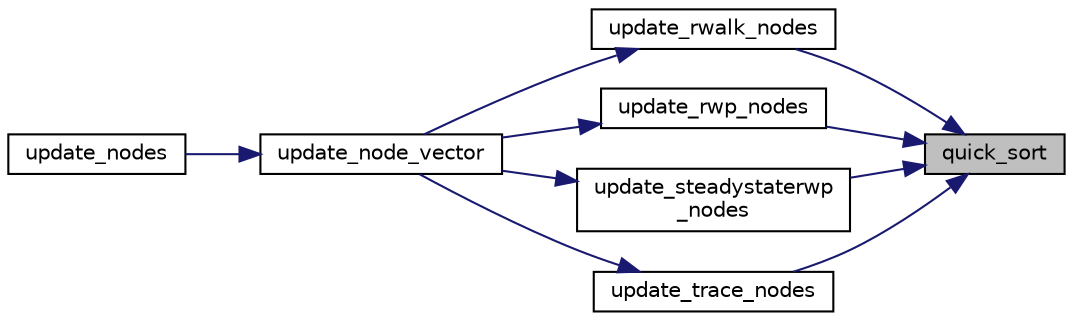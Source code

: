 digraph "quick_sort"
{
 // LATEX_PDF_SIZE
  edge [fontname="Helvetica",fontsize="10",labelfontname="Helvetica",labelfontsize="10"];
  node [fontname="Helvetica",fontsize="10",shape=record];
  rankdir="RL";
  Node1 [label="quick_sort",height=0.2,width=0.4,color="black", fillcolor="grey75", style="filled", fontcolor="black",tooltip=" "];
  Node1 -> Node2 [dir="back",color="midnightblue",fontsize="10",style="solid",fontname="Helvetica"];
  Node2 [label="update_rwalk_nodes",height=0.2,width=0.4,color="black", fillcolor="white", style="filled",URL="$rwalk_8h.html#a155225b7c75bd40d6fa37136bb0b58c2",tooltip="Update the positions of the nodes. After comparing the current time to the first job_time,..."];
  Node2 -> Node3 [dir="back",color="midnightblue",fontsize="10",style="solid",fontname="Helvetica"];
  Node3 [label="update_node_vector",height=0.2,width=0.4,color="black", fillcolor="white", style="filled",URL="$omg_8c.html#af1eb82f7c88405592c1dfe8cadacbd86",tooltip="According to the mobility type, call the corresponding update function."];
  Node3 -> Node4 [dir="back",color="midnightblue",fontsize="10",style="solid",fontname="Helvetica"];
  Node4 [label="update_nodes",height=0.2,width=0.4,color="black", fillcolor="white", style="filled",URL="$omg_8h.html#ade4b5666fb98a0096c693f1f956488e0",tooltip="Update the positions of all the nodes, i.e all the non empty Node_Vectors. It calls update_node_vecto..."];
  Node1 -> Node5 [dir="back",color="midnightblue",fontsize="10",style="solid",fontname="Helvetica"];
  Node5 [label="update_rwp_nodes",height=0.2,width=0.4,color="black", fillcolor="white", style="filled",URL="$rwp_8h.html#a9a88cca3849e4c32628dfd5f753071de",tooltip="Update the positions of the nodes. After comparing the current time to the first job_time,..."];
  Node5 -> Node3 [dir="back",color="midnightblue",fontsize="10",style="solid",fontname="Helvetica"];
  Node1 -> Node6 [dir="back",color="midnightblue",fontsize="10",style="solid",fontname="Helvetica"];
  Node6 [label="update_steadystaterwp\l_nodes",height=0.2,width=0.4,color="black", fillcolor="white", style="filled",URL="$steadystaterwp_8h.html#adb40aceada2e822cc11e678a89965b25",tooltip=" "];
  Node6 -> Node3 [dir="back",color="midnightblue",fontsize="10",style="solid",fontname="Helvetica"];
  Node1 -> Node7 [dir="back",color="midnightblue",fontsize="10",style="solid",fontname="Helvetica"];
  Node7 [label="update_trace_nodes",height=0.2,width=0.4,color="black", fillcolor="white", style="filled",URL="$trace_8h.html#a5952e43a233d4ea8e29bc63d52f924fa",tooltip=" "];
  Node7 -> Node3 [dir="back",color="midnightblue",fontsize="10",style="solid",fontname="Helvetica"];
}
